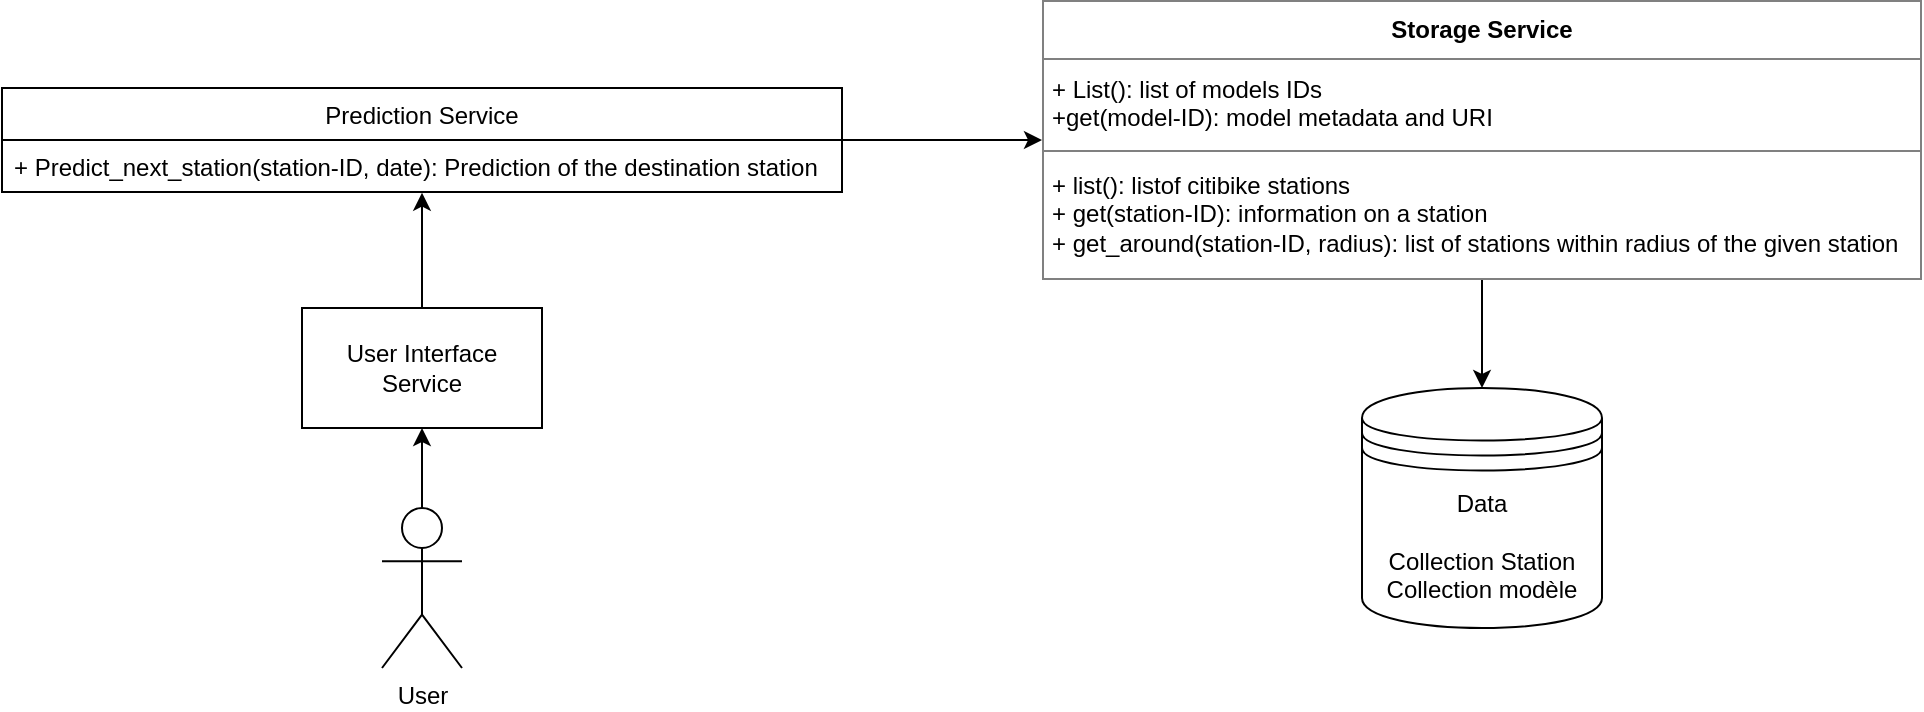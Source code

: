 <mxfile version="12.4.9" type="device"><diagram id="7f7fHk0LRDouM4dh8-jC" name="Page-1"><mxGraphModel dx="2044" dy="874" grid="1" gridSize="10" guides="1" tooltips="1" connect="1" arrows="1" fold="1" page="1" pageScale="1" pageWidth="827" pageHeight="1169" math="0" shadow="0"><root><mxCell id="0"/><mxCell id="1" parent="0"/><mxCell id="aoVuLQgdyjjH-0uVmxxl-2" value="User" style="shape=umlActor;verticalLabelPosition=bottom;labelBackgroundColor=#ffffff;verticalAlign=top;html=1;outlineConnect=0;" vertex="1" parent="1"><mxGeometry x="190" y="254" width="40" height="80" as="geometry"/></mxCell><mxCell id="aoVuLQgdyjjH-0uVmxxl-11" value="" style="endArrow=classic;html=1;" edge="1" parent="1"><mxGeometry width="50" height="50" relative="1" as="geometry"><mxPoint x="210" y="254" as="sourcePoint"/><mxPoint x="210" y="214" as="targetPoint"/></mxGeometry></mxCell><mxCell id="aoVuLQgdyjjH-0uVmxxl-18" style="edgeStyle=orthogonalEdgeStyle;rounded=0;orthogonalLoop=1;jettySize=auto;html=1;exitX=0.5;exitY=0;exitDx=0;exitDy=0;entryX=0.5;entryY=1.013;entryDx=0;entryDy=0;entryPerimeter=0;" edge="1" parent="1" source="aoVuLQgdyjjH-0uVmxxl-12" target="aoVuLQgdyjjH-0uVmxxl-15"><mxGeometry relative="1" as="geometry"/></mxCell><mxCell id="aoVuLQgdyjjH-0uVmxxl-12" value="User Interface Service" style="rounded=0;whiteSpace=wrap;html=1;" vertex="1" parent="1"><mxGeometry x="150" y="154" width="120" height="60" as="geometry"/></mxCell><mxCell id="aoVuLQgdyjjH-0uVmxxl-21" value="" style="edgeStyle=orthogonalEdgeStyle;rounded=0;orthogonalLoop=1;jettySize=auto;html=1;" edge="1" parent="1" source="aoVuLQgdyjjH-0uVmxxl-13" target="aoVuLQgdyjjH-0uVmxxl-20"><mxGeometry relative="1" as="geometry"/></mxCell><mxCell id="aoVuLQgdyjjH-0uVmxxl-13" value="&lt;table border=&quot;1&quot; width=&quot;100%&quot; cellpadding=&quot;4&quot; style=&quot;width: 100% ; height: 100% ; border-collapse: collapse&quot;&gt;&lt;tbody&gt;&lt;tr&gt;&lt;th align=&quot;center&quot;&gt;Storage Service&lt;/th&gt;&lt;/tr&gt;&lt;tr&gt;&lt;td&gt;+ List(): list of models IDs&lt;br&gt;+get(model-ID): model metadata and URI&lt;/td&gt;&lt;/tr&gt;&lt;tr&gt;&lt;td&gt;+ list(): listof citibike stations&lt;br&gt;+ get(station-ID): information on a station&lt;br&gt;+ get_around(station-ID, radius): list of stations within radius of the given station&lt;/td&gt;&lt;/tr&gt;&lt;/tbody&gt;&lt;/table&gt;" style="text;html=1;strokeColor=none;fillColor=none;overflow=fill;" vertex="1" parent="1"><mxGeometry x="520" width="440" height="140" as="geometry"/></mxCell><mxCell id="aoVuLQgdyjjH-0uVmxxl-19" style="edgeStyle=orthogonalEdgeStyle;rounded=0;orthogonalLoop=1;jettySize=auto;html=1;entryX=0;entryY=0.5;entryDx=0;entryDy=0;" edge="1" parent="1" source="aoVuLQgdyjjH-0uVmxxl-14" target="aoVuLQgdyjjH-0uVmxxl-13"><mxGeometry relative="1" as="geometry"><mxPoint x="780" y="14" as="targetPoint"/><Array as="points"><mxPoint x="500" y="70"/><mxPoint x="500" y="70"/></Array></mxGeometry></mxCell><mxCell id="aoVuLQgdyjjH-0uVmxxl-14" value="Prediction Service" style="swimlane;fontStyle=0;childLayout=stackLayout;horizontal=1;startSize=26;fillColor=none;horizontalStack=0;resizeParent=1;resizeParentMax=0;resizeLast=0;collapsible=1;marginBottom=0;" vertex="1" parent="1"><mxGeometry y="44" width="420" height="52" as="geometry"/></mxCell><mxCell id="aoVuLQgdyjjH-0uVmxxl-15" value="+ Predict_next_station(station-ID, date): Prediction of the destination station " style="text;strokeColor=none;fillColor=none;align=left;verticalAlign=top;spacingLeft=4;spacingRight=4;overflow=hidden;rotatable=0;points=[[0,0.5],[1,0.5]];portConstraint=eastwest;" vertex="1" parent="aoVuLQgdyjjH-0uVmxxl-14"><mxGeometry y="26" width="420" height="26" as="geometry"/></mxCell><mxCell id="aoVuLQgdyjjH-0uVmxxl-20" value="Data&lt;br&gt;&lt;br&gt;Collection Station&lt;br&gt;Collection modèle&lt;br&gt;" style="shape=datastore;whiteSpace=wrap;html=1;" vertex="1" parent="1"><mxGeometry x="680" y="194" width="120" height="120" as="geometry"/></mxCell></root></mxGraphModel></diagram></mxfile>